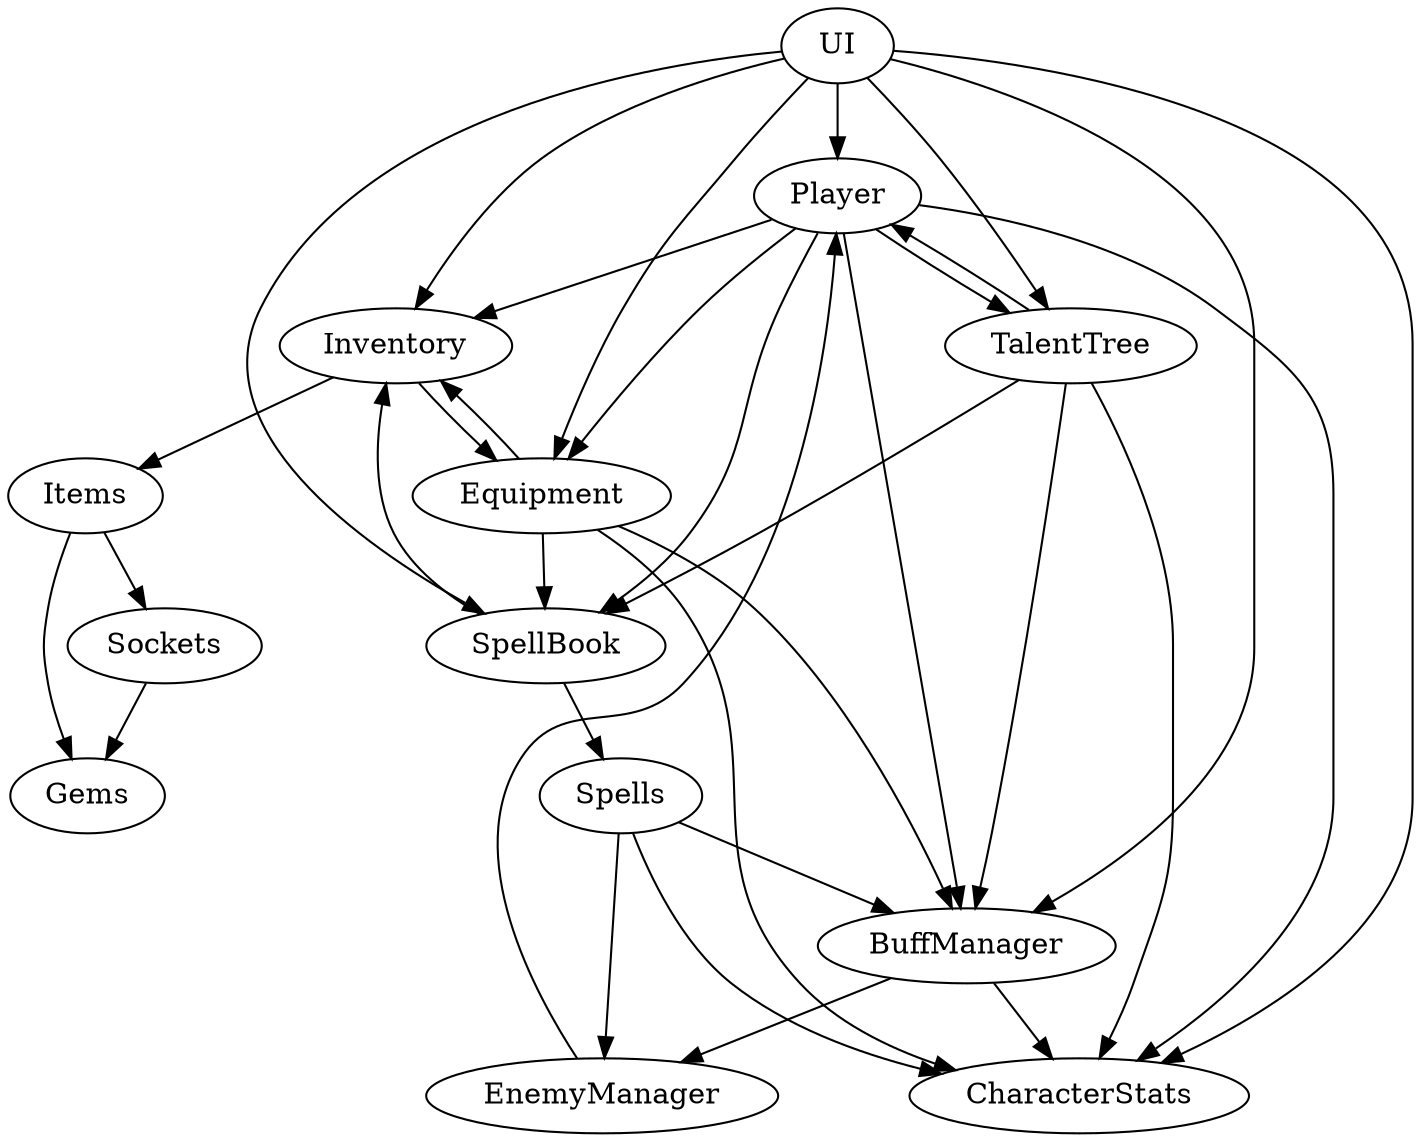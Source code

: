 digraph G {

    UI -> Player;
    UI -> Inventory;
    UI -> Equipment;
    UI -> TalentTree;
    UI -> CharacterStats;
    UI -> SpellBook;
    UI -> BuffManager;

    Player -> Inventory;
    Player -> Equipment;
    Player -> TalentTree;
    Player -> CharacterStats;
    Player -> SpellBook;
    Player -> BuffManager;

    Inventory -> Items;
    Inventory -> Equipment;

    Equipment -> Inventory;
    Equipment -> CharacterStats;
    Equipment -> SpellBook;
    Equipment -> BuffManager;

    TalentTree -> Player;
    TalentTree -> CharacterStats;
    TalentTree -> SpellBook;
    TalentTree -> BuffManager;

    SpellBook -> Inventory;
    SpellBook -> Spells;
    
    BuffManager -> CharacterStats;
    BuffManager -> EnemyManager;

    Spells -> BuffManager;
    Spells -> EnemyManager;
    Spells -> CharacterStats;

    Items -> Sockets;
    Items -> Gems;
    Sockets -> Gems;

    EnemyManager -> Player;
}

